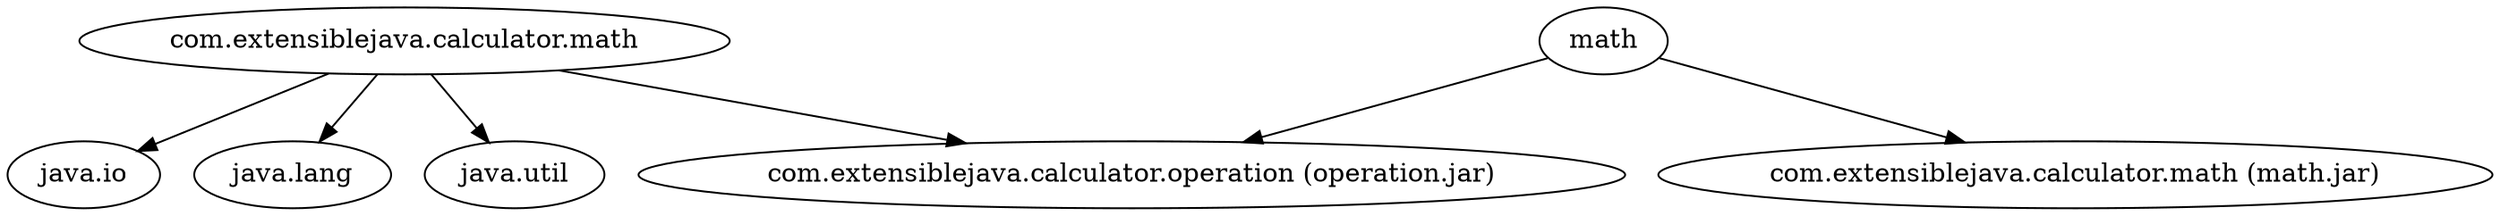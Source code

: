 digraph "math.jar" {
    // Path: ./mlib/math.jar
   "com.extensiblejava.calculator.math"               -> "com.extensiblejava.calculator.operation (operation.jar)";
   "com.extensiblejava.calculator.math"               -> "java.io";
   "com.extensiblejava.calculator.math"               -> "java.lang";
   "com.extensiblejava.calculator.math"               -> "java.util";
   "math"                                             -> "com.extensiblejava.calculator.math (math.jar)";
   "math"                                             -> "com.extensiblejava.calculator.operation (operation.jar)";
}
